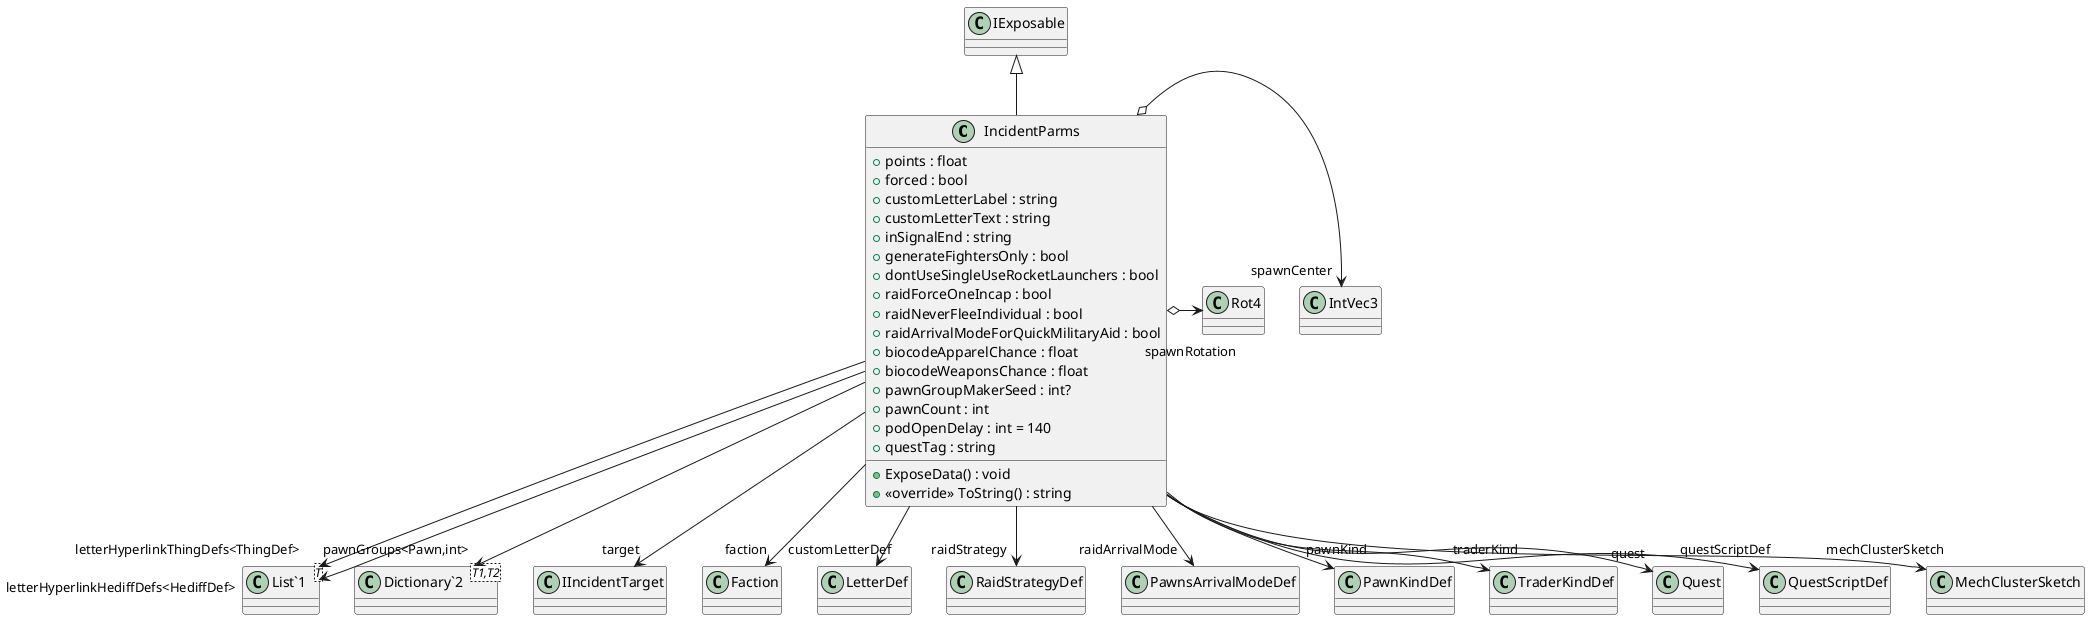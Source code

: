 @startuml
class IncidentParms {
    + points : float
    + forced : bool
    + customLetterLabel : string
    + customLetterText : string
    + inSignalEnd : string
    + generateFightersOnly : bool
    + dontUseSingleUseRocketLaunchers : bool
    + raidForceOneIncap : bool
    + raidNeverFleeIndividual : bool
    + raidArrivalModeForQuickMilitaryAid : bool
    + biocodeApparelChance : float
    + biocodeWeaponsChance : float
    + pawnGroupMakerSeed : int?
    + pawnCount : int
    + podOpenDelay : int = 140
    + questTag : string
    + ExposeData() : void
    + <<override>> ToString() : string
}
class "List`1"<T> {
}
class "Dictionary`2"<T1,T2> {
}
IExposable <|-- IncidentParms
IncidentParms --> "target" IIncidentTarget
IncidentParms --> "faction" Faction
IncidentParms --> "customLetterDef" LetterDef
IncidentParms --> "letterHyperlinkThingDefs<ThingDef>" "List`1"
IncidentParms --> "letterHyperlinkHediffDefs<HediffDef>" "List`1"
IncidentParms o-> "spawnCenter" IntVec3
IncidentParms o-> "spawnRotation" Rot4
IncidentParms --> "raidStrategy" RaidStrategyDef
IncidentParms --> "raidArrivalMode" PawnsArrivalModeDef
IncidentParms --> "pawnGroups<Pawn,int>" "Dictionary`2"
IncidentParms --> "pawnKind" PawnKindDef
IncidentParms --> "traderKind" TraderKindDef
IncidentParms --> "quest" Quest
IncidentParms --> "questScriptDef" QuestScriptDef
IncidentParms --> "mechClusterSketch" MechClusterSketch
@enduml
